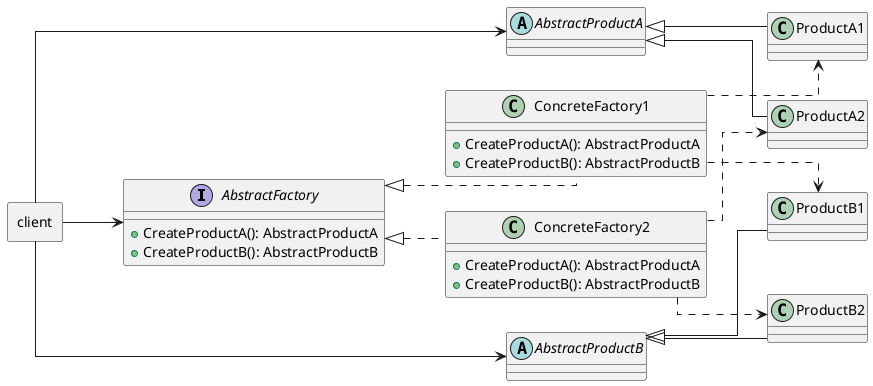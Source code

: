 @startuml
allow_mixing
skinparam linetype ortho
left to right direction

interface AbstractFactory {
	+ CreateProductA(): AbstractProductA
	+ CreateProductB(): AbstractProductB
}

class ConcreteFactory1 implements AbstractFactory {
	+ CreateProductA(): AbstractProductA
	+ CreateProductB(): AbstractProductB
}

class ConcreteFactory2 implements AbstractFactory {
	+ CreateProductA(): AbstractProductA
	+ CreateProductB(): AbstractProductB
}

abstract class AbstractProductA
class ProductA1 extends AbstractProductA
class ProductA2 extends AbstractProductA

ConcreteFactory1 ..> ProductA1
ConcreteFactory2 ..> ProductA2

abstract class AbstractProductB
class ProductB1 extends AbstractProductB
class ProductB2 extends AbstractProductB

ConcreteFactory1 ..> ProductB1
ConcreteFactory2 ..> ProductB2

agent client

client --> AbstractFactory
client --> AbstractProductA
client --> AbstractProductB


@enduml
